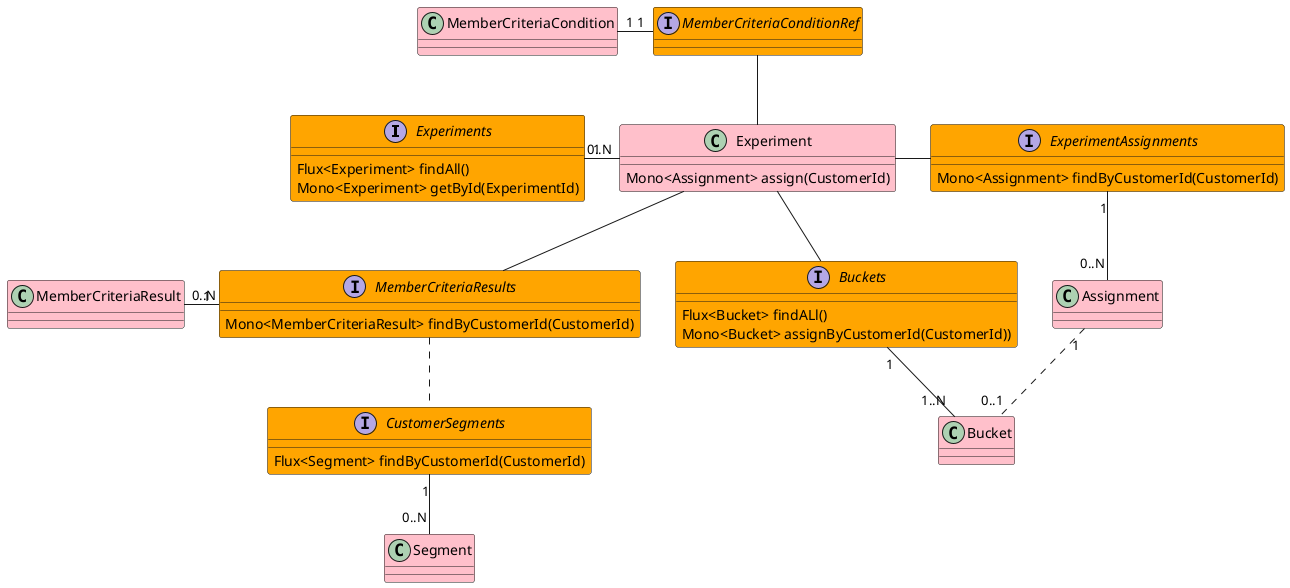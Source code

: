 @startuml
'https://plantuml.com/class-diagram

interface Experiments #orange {
    Flux<Experiment> findAll()
    Mono<Experiment> getById(ExperimentId)
}

class Experiment #pink {
    Mono<Assignment> assign(CustomerId)
}

Experiments "1" -right- "0..N" Experiment
interface MemberCriteriaConditionRef #orange
class MemberCriteriaCondition #Pink

Experiment  -up-  MemberCriteriaConditionRef
MemberCriteriaConditionRef "1" -left- "1" MemberCriteriaCondition

interface Buckets #orange {
    Flux<Bucket> findALl()
    Mono<Bucket> assignByCustomerId(CustomerId))
}
class Bucket #pink

Experiment  -right-  Buckets
Buckets "1" -down- "1..N" Bucket

interface MemberCriteriaResults #orange {
    Mono<MemberCriteriaResult> findByCustomerId(CustomerId)
}
class MemberCriteriaResult #pink

Experiment  -down-  MemberCriteriaResults
MemberCriteriaResults "1" -left- "0..N" MemberCriteriaResult

interface CustomerSegments #orange {
    Flux<Segment> findByCustomerId(CustomerId)
}
class Segment #pink

MemberCriteriaResults  .down.  CustomerSegments
CustomerSegments "1" -down- "0..N" Segment


interface ExperimentAssignments #orange {
    Mono<Assignment> findByCustomerId(CustomerId)
}
class Assignment #pink

Experiment  -right-  ExperimentAssignments
ExperimentAssignments "1" -down- "0..N" Assignment
Assignment "1" .. "0..1" Bucket


@enduml

